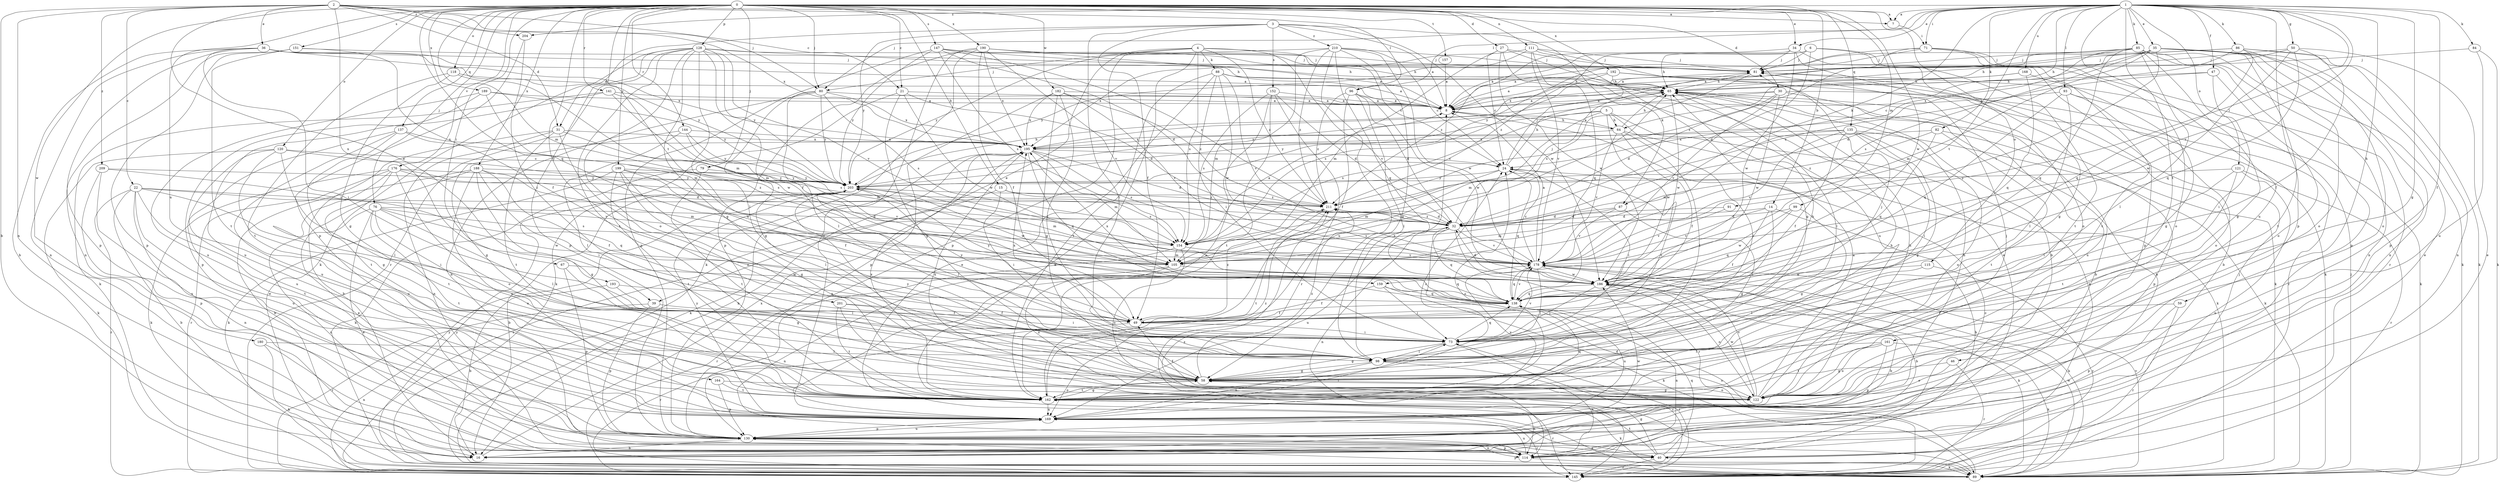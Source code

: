 strict digraph  {
0;
1;
2;
3;
4;
5;
6;
7;
8;
14;
15;
16;
21;
22;
24;
27;
30;
31;
32;
34;
35;
36;
39;
40;
46;
47;
49;
50;
58;
59;
64;
65;
67;
71;
73;
76;
79;
80;
81;
82;
84;
85;
86;
87;
88;
89;
91;
93;
96;
98;
99;
105;
111;
114;
115;
118;
120;
121;
122;
128;
130;
135;
137;
138;
141;
144;
145;
147;
151;
152;
154;
157;
159;
161;
162;
164;
168;
169;
176;
178;
180;
182;
186;
188;
189;
190;
192;
193;
195;
199;
201;
203;
204;
209;
210;
211;
0 -> 7  [label=a];
0 -> 14  [label=b];
0 -> 15  [label=b];
0 -> 21  [label=c];
0 -> 27  [label=d];
0 -> 30  [label=d];
0 -> 34  [label=e];
0 -> 67  [label=i];
0 -> 76  [label=j];
0 -> 79  [label=j];
0 -> 80  [label=j];
0 -> 99  [label=m];
0 -> 105  [label=m];
0 -> 111  [label=n];
0 -> 115  [label=o];
0 -> 118  [label=o];
0 -> 120  [label=o];
0 -> 128  [label=p];
0 -> 135  [label=q];
0 -> 137  [label=q];
0 -> 138  [label=q];
0 -> 141  [label=r];
0 -> 144  [label=r];
0 -> 147  [label=s];
0 -> 151  [label=s];
0 -> 157  [label=t];
0 -> 159  [label=t];
0 -> 164  [label=u];
0 -> 176  [label=v];
0 -> 180  [label=w];
0 -> 182  [label=w];
0 -> 186  [label=w];
0 -> 188  [label=x];
0 -> 189  [label=x];
0 -> 190  [label=x];
0 -> 192  [label=x];
0 -> 199  [label=y];
0 -> 201  [label=y];
1 -> 7  [label=a];
1 -> 34  [label=e];
1 -> 35  [label=e];
1 -> 46  [label=f];
1 -> 47  [label=f];
1 -> 50  [label=g];
1 -> 58  [label=g];
1 -> 59  [label=h];
1 -> 64  [label=h];
1 -> 71  [label=i];
1 -> 80  [label=j];
1 -> 82  [label=k];
1 -> 84  [label=k];
1 -> 85  [label=k];
1 -> 86  [label=k];
1 -> 87  [label=k];
1 -> 91  [label=l];
1 -> 93  [label=l];
1 -> 96  [label=l];
1 -> 121  [label=o];
1 -> 130  [label=p];
1 -> 159  [label=t];
1 -> 161  [label=t];
1 -> 168  [label=u];
1 -> 169  [label=u];
1 -> 178  [label=v];
1 -> 204  [label=z];
2 -> 7  [label=a];
2 -> 16  [label=b];
2 -> 21  [label=c];
2 -> 22  [label=c];
2 -> 31  [label=d];
2 -> 36  [label=e];
2 -> 39  [label=e];
2 -> 80  [label=j];
2 -> 96  [label=l];
2 -> 114  [label=n];
2 -> 193  [label=x];
2 -> 195  [label=x];
2 -> 204  [label=z];
2 -> 209  [label=z];
3 -> 8  [label=a];
3 -> 31  [label=d];
3 -> 49  [label=f];
3 -> 87  [label=k];
3 -> 98  [label=l];
3 -> 152  [label=s];
3 -> 186  [label=w];
3 -> 203  [label=y];
3 -> 210  [label=z];
4 -> 24  [label=c];
4 -> 39  [label=e];
4 -> 80  [label=j];
4 -> 88  [label=k];
4 -> 89  [label=k];
4 -> 130  [label=p];
4 -> 154  [label=s];
4 -> 178  [label=v];
4 -> 211  [label=z];
5 -> 40  [label=e];
5 -> 64  [label=h];
5 -> 98  [label=l];
5 -> 105  [label=m];
5 -> 154  [label=s];
5 -> 186  [label=w];
5 -> 203  [label=y];
6 -> 8  [label=a];
6 -> 32  [label=d];
6 -> 58  [label=g];
6 -> 81  [label=j];
6 -> 162  [label=t];
6 -> 211  [label=z];
7 -> 71  [label=i];
8 -> 64  [label=h];
14 -> 16  [label=b];
14 -> 32  [label=d];
14 -> 49  [label=f];
14 -> 73  [label=i];
14 -> 178  [label=v];
15 -> 73  [label=i];
15 -> 145  [label=r];
15 -> 154  [label=s];
15 -> 211  [label=z];
16 -> 195  [label=x];
21 -> 8  [label=a];
21 -> 32  [label=d];
21 -> 58  [label=g];
21 -> 89  [label=k];
21 -> 186  [label=w];
22 -> 16  [label=b];
22 -> 73  [label=i];
22 -> 114  [label=n];
22 -> 138  [label=q];
22 -> 145  [label=r];
22 -> 162  [label=t];
22 -> 169  [label=u];
22 -> 211  [label=z];
24 -> 65  [label=h];
24 -> 73  [label=i];
24 -> 81  [label=j];
24 -> 105  [label=m];
24 -> 138  [label=q];
24 -> 203  [label=y];
27 -> 24  [label=c];
27 -> 40  [label=e];
27 -> 81  [label=j];
27 -> 105  [label=m];
27 -> 169  [label=u];
27 -> 186  [label=w];
30 -> 8  [label=a];
30 -> 32  [label=d];
30 -> 145  [label=r];
30 -> 169  [label=u];
30 -> 178  [label=v];
30 -> 186  [label=w];
30 -> 203  [label=y];
31 -> 16  [label=b];
31 -> 114  [label=n];
31 -> 122  [label=o];
31 -> 154  [label=s];
31 -> 162  [label=t];
31 -> 195  [label=x];
32 -> 81  [label=j];
32 -> 114  [label=n];
32 -> 138  [label=q];
32 -> 145  [label=r];
32 -> 154  [label=s];
32 -> 169  [label=u];
32 -> 178  [label=v];
32 -> 211  [label=z];
34 -> 65  [label=h];
34 -> 81  [label=j];
34 -> 122  [label=o];
34 -> 130  [label=p];
34 -> 186  [label=w];
34 -> 211  [label=z];
35 -> 8  [label=a];
35 -> 24  [label=c];
35 -> 81  [label=j];
35 -> 89  [label=k];
35 -> 105  [label=m];
35 -> 114  [label=n];
35 -> 122  [label=o];
35 -> 130  [label=p];
35 -> 154  [label=s];
35 -> 162  [label=t];
35 -> 178  [label=v];
36 -> 8  [label=a];
36 -> 16  [label=b];
36 -> 73  [label=i];
36 -> 81  [label=j];
36 -> 114  [label=n];
36 -> 130  [label=p];
36 -> 195  [label=x];
36 -> 203  [label=y];
39 -> 49  [label=f];
39 -> 130  [label=p];
39 -> 145  [label=r];
40 -> 24  [label=c];
40 -> 58  [label=g];
40 -> 138  [label=q];
40 -> 145  [label=r];
40 -> 162  [label=t];
46 -> 58  [label=g];
46 -> 122  [label=o];
46 -> 145  [label=r];
47 -> 65  [label=h];
47 -> 73  [label=i];
47 -> 122  [label=o];
47 -> 211  [label=z];
49 -> 73  [label=i];
49 -> 145  [label=r];
49 -> 203  [label=y];
49 -> 211  [label=z];
50 -> 8  [label=a];
50 -> 40  [label=e];
50 -> 49  [label=f];
50 -> 81  [label=j];
50 -> 138  [label=q];
50 -> 186  [label=w];
58 -> 122  [label=o];
58 -> 162  [label=t];
58 -> 203  [label=y];
58 -> 211  [label=z];
59 -> 49  [label=f];
59 -> 130  [label=p];
59 -> 145  [label=r];
64 -> 8  [label=a];
64 -> 49  [label=f];
64 -> 65  [label=h];
64 -> 89  [label=k];
64 -> 98  [label=l];
64 -> 178  [label=v];
64 -> 195  [label=x];
65 -> 8  [label=a];
65 -> 16  [label=b];
65 -> 89  [label=k];
65 -> 98  [label=l];
65 -> 186  [label=w];
67 -> 58  [label=g];
67 -> 130  [label=p];
67 -> 186  [label=w];
71 -> 81  [label=j];
71 -> 122  [label=o];
71 -> 145  [label=r];
71 -> 162  [label=t];
71 -> 203  [label=y];
71 -> 211  [label=z];
73 -> 24  [label=c];
73 -> 58  [label=g];
73 -> 65  [label=h];
73 -> 81  [label=j];
73 -> 98  [label=l];
73 -> 138  [label=q];
73 -> 145  [label=r];
73 -> 178  [label=v];
73 -> 195  [label=x];
76 -> 32  [label=d];
76 -> 40  [label=e];
76 -> 98  [label=l];
76 -> 114  [label=n];
76 -> 122  [label=o];
76 -> 154  [label=s];
76 -> 162  [label=t];
76 -> 186  [label=w];
79 -> 89  [label=k];
79 -> 162  [label=t];
79 -> 203  [label=y];
80 -> 8  [label=a];
80 -> 58  [label=g];
80 -> 98  [label=l];
80 -> 114  [label=n];
80 -> 154  [label=s];
80 -> 195  [label=x];
80 -> 203  [label=y];
81 -> 65  [label=h];
81 -> 154  [label=s];
82 -> 130  [label=p];
82 -> 138  [label=q];
82 -> 162  [label=t];
82 -> 195  [label=x];
82 -> 211  [label=z];
84 -> 81  [label=j];
84 -> 89  [label=k];
84 -> 169  [label=u];
85 -> 8  [label=a];
85 -> 32  [label=d];
85 -> 40  [label=e];
85 -> 58  [label=g];
85 -> 81  [label=j];
85 -> 98  [label=l];
85 -> 114  [label=n];
85 -> 130  [label=p];
85 -> 138  [label=q];
85 -> 195  [label=x];
86 -> 65  [label=h];
86 -> 81  [label=j];
86 -> 89  [label=k];
86 -> 114  [label=n];
86 -> 122  [label=o];
86 -> 138  [label=q];
86 -> 195  [label=x];
87 -> 32  [label=d];
87 -> 58  [label=g];
87 -> 105  [label=m];
87 -> 178  [label=v];
88 -> 8  [label=a];
88 -> 40  [label=e];
88 -> 65  [label=h];
88 -> 73  [label=i];
88 -> 162  [label=t];
88 -> 178  [label=v];
88 -> 186  [label=w];
89 -> 32  [label=d];
89 -> 81  [label=j];
89 -> 130  [label=p];
89 -> 178  [label=v];
89 -> 186  [label=w];
89 -> 203  [label=y];
89 -> 211  [label=z];
91 -> 32  [label=d];
91 -> 178  [label=v];
93 -> 8  [label=a];
93 -> 89  [label=k];
93 -> 98  [label=l];
93 -> 122  [label=o];
93 -> 138  [label=q];
96 -> 8  [label=a];
96 -> 32  [label=d];
96 -> 49  [label=f];
96 -> 98  [label=l];
96 -> 186  [label=w];
96 -> 211  [label=z];
98 -> 8  [label=a];
98 -> 58  [label=g];
98 -> 114  [label=n];
98 -> 122  [label=o];
98 -> 169  [label=u];
99 -> 32  [label=d];
99 -> 58  [label=g];
99 -> 138  [label=q];
99 -> 186  [label=w];
105 -> 65  [label=h];
105 -> 114  [label=n];
105 -> 122  [label=o];
105 -> 138  [label=q];
111 -> 16  [label=b];
111 -> 58  [label=g];
111 -> 81  [label=j];
111 -> 138  [label=q];
111 -> 178  [label=v];
111 -> 195  [label=x];
111 -> 203  [label=y];
114 -> 65  [label=h];
114 -> 89  [label=k];
114 -> 130  [label=p];
114 -> 169  [label=u];
115 -> 98  [label=l];
115 -> 145  [label=r];
115 -> 186  [label=w];
118 -> 58  [label=g];
118 -> 65  [label=h];
118 -> 105  [label=m];
118 -> 162  [label=t];
120 -> 24  [label=c];
120 -> 58  [label=g];
120 -> 89  [label=k];
120 -> 98  [label=l];
120 -> 169  [label=u];
120 -> 186  [label=w];
121 -> 73  [label=i];
121 -> 114  [label=n];
121 -> 145  [label=r];
121 -> 162  [label=t];
121 -> 203  [label=y];
122 -> 8  [label=a];
122 -> 49  [label=f];
122 -> 58  [label=g];
122 -> 65  [label=h];
122 -> 81  [label=j];
122 -> 178  [label=v];
122 -> 186  [label=w];
122 -> 195  [label=x];
128 -> 49  [label=f];
128 -> 58  [label=g];
128 -> 65  [label=h];
128 -> 81  [label=j];
128 -> 89  [label=k];
128 -> 98  [label=l];
128 -> 122  [label=o];
128 -> 130  [label=p];
128 -> 145  [label=r];
128 -> 162  [label=t];
128 -> 178  [label=v];
128 -> 203  [label=y];
130 -> 16  [label=b];
130 -> 40  [label=e];
130 -> 114  [label=n];
130 -> 169  [label=u];
130 -> 186  [label=w];
135 -> 49  [label=f];
135 -> 58  [label=g];
135 -> 73  [label=i];
135 -> 89  [label=k];
135 -> 105  [label=m];
135 -> 122  [label=o];
135 -> 178  [label=v];
135 -> 195  [label=x];
137 -> 40  [label=e];
137 -> 154  [label=s];
137 -> 162  [label=t];
137 -> 169  [label=u];
137 -> 195  [label=x];
138 -> 49  [label=f];
138 -> 114  [label=n];
138 -> 169  [label=u];
138 -> 178  [label=v];
138 -> 195  [label=x];
138 -> 203  [label=y];
141 -> 8  [label=a];
141 -> 89  [label=k];
141 -> 105  [label=m];
141 -> 169  [label=u];
141 -> 186  [label=w];
144 -> 58  [label=g];
144 -> 98  [label=l];
144 -> 105  [label=m];
144 -> 195  [label=x];
144 -> 203  [label=y];
145 -> 73  [label=i];
145 -> 81  [label=j];
145 -> 203  [label=y];
147 -> 32  [label=d];
147 -> 65  [label=h];
147 -> 81  [label=j];
147 -> 130  [label=p];
147 -> 154  [label=s];
147 -> 203  [label=y];
147 -> 211  [label=z];
151 -> 49  [label=f];
151 -> 81  [label=j];
151 -> 114  [label=n];
151 -> 130  [label=p];
151 -> 162  [label=t];
152 -> 8  [label=a];
152 -> 32  [label=d];
152 -> 145  [label=r];
152 -> 154  [label=s];
152 -> 162  [label=t];
152 -> 169  [label=u];
154 -> 8  [label=a];
154 -> 105  [label=m];
154 -> 122  [label=o];
154 -> 145  [label=r];
154 -> 178  [label=v];
157 -> 8  [label=a];
159 -> 49  [label=f];
159 -> 73  [label=i];
159 -> 89  [label=k];
159 -> 138  [label=q];
161 -> 89  [label=k];
161 -> 98  [label=l];
161 -> 122  [label=o];
161 -> 130  [label=p];
161 -> 162  [label=t];
162 -> 24  [label=c];
162 -> 58  [label=g];
162 -> 65  [label=h];
162 -> 89  [label=k];
162 -> 114  [label=n];
162 -> 138  [label=q];
162 -> 145  [label=r];
162 -> 169  [label=u];
162 -> 178  [label=v];
162 -> 195  [label=x];
162 -> 211  [label=z];
164 -> 122  [label=o];
164 -> 130  [label=p];
164 -> 162  [label=t];
168 -> 8  [label=a];
168 -> 58  [label=g];
168 -> 65  [label=h];
168 -> 138  [label=q];
169 -> 24  [label=c];
169 -> 65  [label=h];
169 -> 73  [label=i];
169 -> 130  [label=p];
169 -> 145  [label=r];
169 -> 203  [label=y];
176 -> 32  [label=d];
176 -> 89  [label=k];
176 -> 122  [label=o];
176 -> 145  [label=r];
176 -> 162  [label=t];
176 -> 169  [label=u];
176 -> 203  [label=y];
176 -> 211  [label=z];
178 -> 8  [label=a];
178 -> 16  [label=b];
178 -> 24  [label=c];
178 -> 89  [label=k];
178 -> 98  [label=l];
178 -> 138  [label=q];
178 -> 186  [label=w];
180 -> 89  [label=k];
180 -> 98  [label=l];
180 -> 114  [label=n];
182 -> 8  [label=a];
182 -> 58  [label=g];
182 -> 73  [label=i];
182 -> 130  [label=p];
182 -> 178  [label=v];
182 -> 195  [label=x];
182 -> 211  [label=z];
186 -> 16  [label=b];
186 -> 32  [label=d];
186 -> 73  [label=i];
186 -> 89  [label=k];
186 -> 122  [label=o];
186 -> 138  [label=q];
188 -> 16  [label=b];
188 -> 40  [label=e];
188 -> 49  [label=f];
188 -> 58  [label=g];
188 -> 73  [label=i];
188 -> 105  [label=m];
188 -> 169  [label=u];
188 -> 203  [label=y];
189 -> 8  [label=a];
189 -> 105  [label=m];
189 -> 130  [label=p];
189 -> 169  [label=u];
189 -> 203  [label=y];
190 -> 8  [label=a];
190 -> 49  [label=f];
190 -> 65  [label=h];
190 -> 81  [label=j];
190 -> 89  [label=k];
190 -> 130  [label=p];
190 -> 169  [label=u];
190 -> 178  [label=v];
190 -> 195  [label=x];
192 -> 8  [label=a];
192 -> 16  [label=b];
192 -> 65  [label=h];
192 -> 89  [label=k];
192 -> 154  [label=s];
193 -> 16  [label=b];
193 -> 73  [label=i];
193 -> 138  [label=q];
195 -> 16  [label=b];
195 -> 24  [label=c];
195 -> 32  [label=d];
195 -> 89  [label=k];
195 -> 105  [label=m];
195 -> 138  [label=q];
195 -> 154  [label=s];
199 -> 49  [label=f];
199 -> 58  [label=g];
199 -> 89  [label=k];
199 -> 98  [label=l];
199 -> 162  [label=t];
199 -> 178  [label=v];
199 -> 203  [label=y];
201 -> 49  [label=f];
201 -> 73  [label=i];
201 -> 122  [label=o];
201 -> 162  [label=t];
203 -> 16  [label=b];
203 -> 65  [label=h];
203 -> 98  [label=l];
203 -> 105  [label=m];
203 -> 186  [label=w];
203 -> 211  [label=z];
204 -> 73  [label=i];
204 -> 130  [label=p];
209 -> 130  [label=p];
209 -> 169  [label=u];
209 -> 178  [label=v];
209 -> 203  [label=y];
210 -> 24  [label=c];
210 -> 58  [label=g];
210 -> 81  [label=j];
210 -> 105  [label=m];
210 -> 138  [label=q];
210 -> 169  [label=u];
210 -> 186  [label=w];
210 -> 203  [label=y];
210 -> 211  [label=z];
211 -> 32  [label=d];
211 -> 162  [label=t];
}
